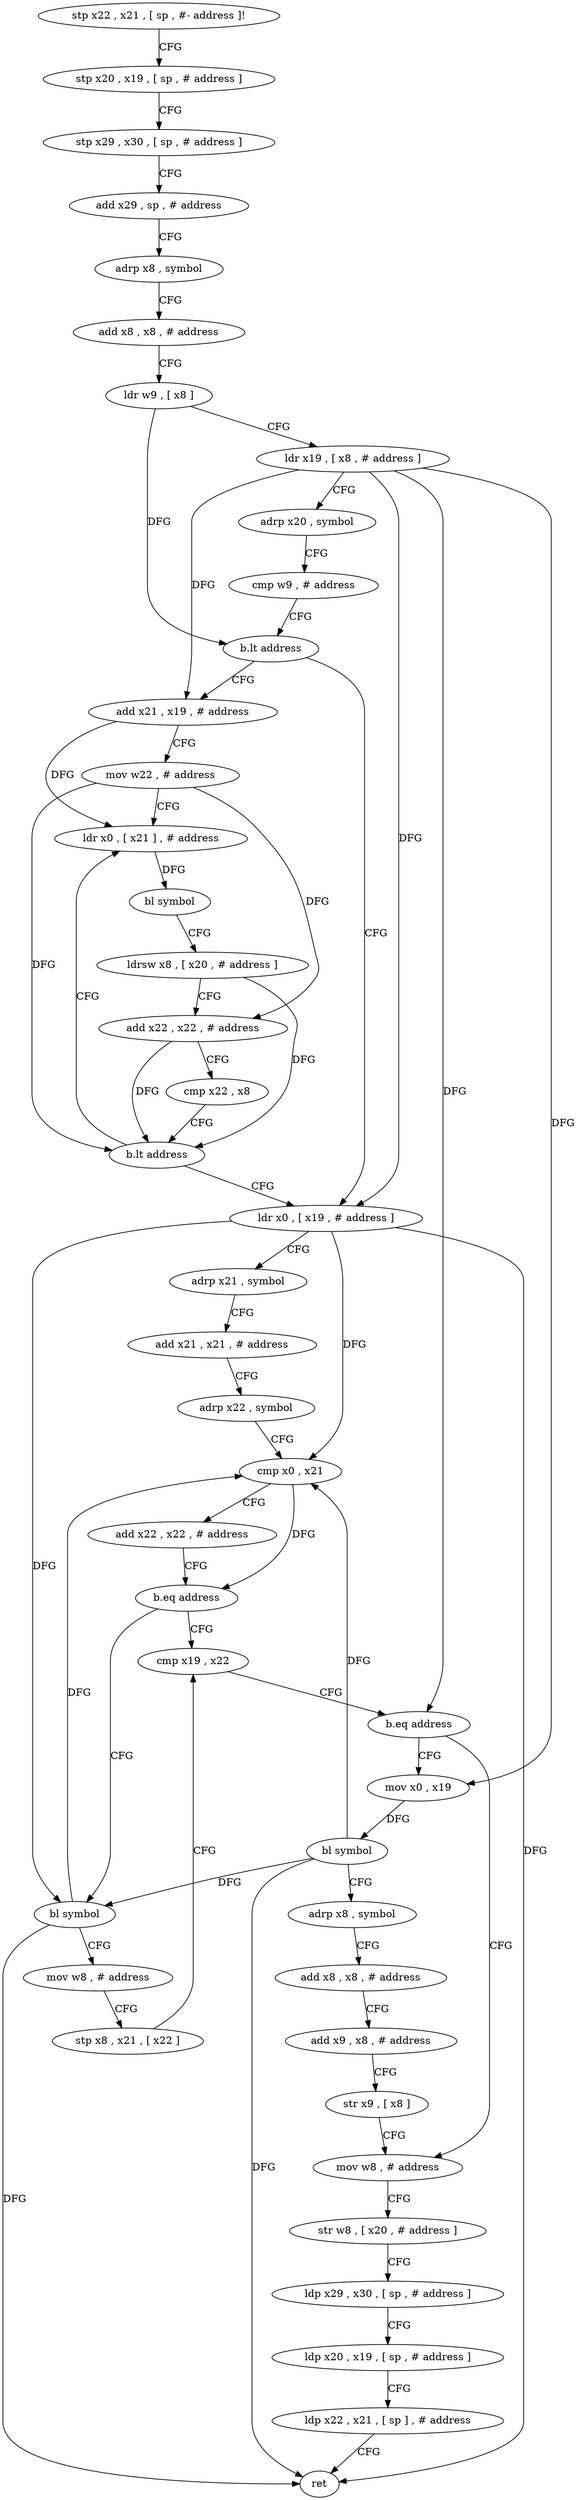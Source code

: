 digraph "func" {
"4212240" [label = "stp x22 , x21 , [ sp , #- address ]!" ]
"4212244" [label = "stp x20 , x19 , [ sp , # address ]" ]
"4212248" [label = "stp x29 , x30 , [ sp , # address ]" ]
"4212252" [label = "add x29 , sp , # address" ]
"4212256" [label = "adrp x8 , symbol" ]
"4212260" [label = "add x8 , x8 , # address" ]
"4212264" [label = "ldr w9 , [ x8 ]" ]
"4212268" [label = "ldr x19 , [ x8 , # address ]" ]
"4212272" [label = "adrp x20 , symbol" ]
"4212276" [label = "cmp w9 , # address" ]
"4212280" [label = "b.lt address" ]
"4212316" [label = "ldr x0 , [ x19 , # address ]" ]
"4212284" [label = "add x21 , x19 , # address" ]
"4212320" [label = "adrp x21 , symbol" ]
"4212324" [label = "add x21 , x21 , # address" ]
"4212328" [label = "adrp x22 , symbol" ]
"4212332" [label = "cmp x0 , x21" ]
"4212336" [label = "add x22 , x22 , # address" ]
"4212340" [label = "b.eq address" ]
"4212356" [label = "cmp x19 , x22" ]
"4212344" [label = "bl symbol" ]
"4212288" [label = "mov w22 , # address" ]
"4212292" [label = "ldr x0 , [ x21 ] , # address" ]
"4212360" [label = "b.eq address" ]
"4212388" [label = "mov w8 , # address" ]
"4212364" [label = "mov x0 , x19" ]
"4212348" [label = "mov w8 , # address" ]
"4212352" [label = "stp x8 , x21 , [ x22 ]" ]
"4212296" [label = "bl symbol" ]
"4212300" [label = "ldrsw x8 , [ x20 , # address ]" ]
"4212304" [label = "add x22 , x22 , # address" ]
"4212308" [label = "cmp x22 , x8" ]
"4212312" [label = "b.lt address" ]
"4212392" [label = "str w8 , [ x20 , # address ]" ]
"4212396" [label = "ldp x29 , x30 , [ sp , # address ]" ]
"4212400" [label = "ldp x20 , x19 , [ sp , # address ]" ]
"4212404" [label = "ldp x22 , x21 , [ sp ] , # address" ]
"4212408" [label = "ret" ]
"4212368" [label = "bl symbol" ]
"4212372" [label = "adrp x8 , symbol" ]
"4212376" [label = "add x8 , x8 , # address" ]
"4212380" [label = "add x9 , x8 , # address" ]
"4212384" [label = "str x9 , [ x8 ]" ]
"4212240" -> "4212244" [ label = "CFG" ]
"4212244" -> "4212248" [ label = "CFG" ]
"4212248" -> "4212252" [ label = "CFG" ]
"4212252" -> "4212256" [ label = "CFG" ]
"4212256" -> "4212260" [ label = "CFG" ]
"4212260" -> "4212264" [ label = "CFG" ]
"4212264" -> "4212268" [ label = "CFG" ]
"4212264" -> "4212280" [ label = "DFG" ]
"4212268" -> "4212272" [ label = "CFG" ]
"4212268" -> "4212316" [ label = "DFG" ]
"4212268" -> "4212284" [ label = "DFG" ]
"4212268" -> "4212360" [ label = "DFG" ]
"4212268" -> "4212364" [ label = "DFG" ]
"4212272" -> "4212276" [ label = "CFG" ]
"4212276" -> "4212280" [ label = "CFG" ]
"4212280" -> "4212316" [ label = "CFG" ]
"4212280" -> "4212284" [ label = "CFG" ]
"4212316" -> "4212320" [ label = "CFG" ]
"4212316" -> "4212332" [ label = "DFG" ]
"4212316" -> "4212344" [ label = "DFG" ]
"4212316" -> "4212408" [ label = "DFG" ]
"4212284" -> "4212288" [ label = "CFG" ]
"4212284" -> "4212292" [ label = "DFG" ]
"4212320" -> "4212324" [ label = "CFG" ]
"4212324" -> "4212328" [ label = "CFG" ]
"4212328" -> "4212332" [ label = "CFG" ]
"4212332" -> "4212336" [ label = "CFG" ]
"4212332" -> "4212340" [ label = "DFG" ]
"4212336" -> "4212340" [ label = "CFG" ]
"4212340" -> "4212356" [ label = "CFG" ]
"4212340" -> "4212344" [ label = "CFG" ]
"4212356" -> "4212360" [ label = "CFG" ]
"4212344" -> "4212348" [ label = "CFG" ]
"4212344" -> "4212332" [ label = "DFG" ]
"4212344" -> "4212408" [ label = "DFG" ]
"4212288" -> "4212292" [ label = "CFG" ]
"4212288" -> "4212304" [ label = "DFG" ]
"4212288" -> "4212312" [ label = "DFG" ]
"4212292" -> "4212296" [ label = "DFG" ]
"4212360" -> "4212388" [ label = "CFG" ]
"4212360" -> "4212364" [ label = "CFG" ]
"4212388" -> "4212392" [ label = "CFG" ]
"4212364" -> "4212368" [ label = "DFG" ]
"4212348" -> "4212352" [ label = "CFG" ]
"4212352" -> "4212356" [ label = "CFG" ]
"4212296" -> "4212300" [ label = "CFG" ]
"4212300" -> "4212304" [ label = "CFG" ]
"4212300" -> "4212312" [ label = "DFG" ]
"4212304" -> "4212308" [ label = "CFG" ]
"4212304" -> "4212312" [ label = "DFG" ]
"4212308" -> "4212312" [ label = "CFG" ]
"4212312" -> "4212292" [ label = "CFG" ]
"4212312" -> "4212316" [ label = "CFG" ]
"4212392" -> "4212396" [ label = "CFG" ]
"4212396" -> "4212400" [ label = "CFG" ]
"4212400" -> "4212404" [ label = "CFG" ]
"4212404" -> "4212408" [ label = "CFG" ]
"4212368" -> "4212372" [ label = "CFG" ]
"4212368" -> "4212332" [ label = "DFG" ]
"4212368" -> "4212344" [ label = "DFG" ]
"4212368" -> "4212408" [ label = "DFG" ]
"4212372" -> "4212376" [ label = "CFG" ]
"4212376" -> "4212380" [ label = "CFG" ]
"4212380" -> "4212384" [ label = "CFG" ]
"4212384" -> "4212388" [ label = "CFG" ]
}
